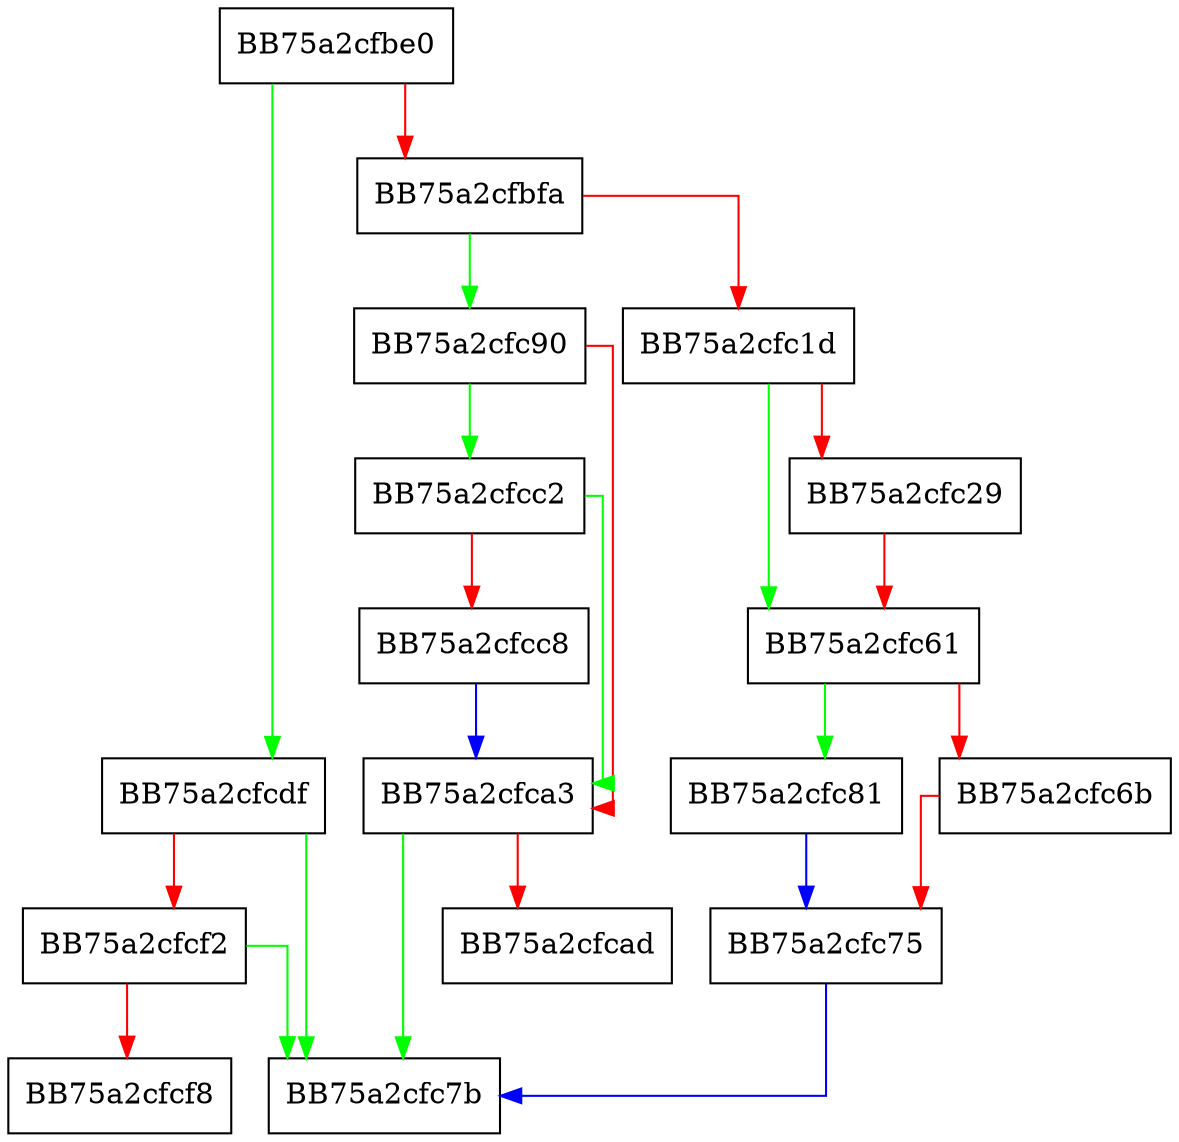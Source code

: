 digraph ParseCertificateData {
  node [shape="box"];
  graph [splines=ortho];
  BB75a2cfbe0 -> BB75a2cfcdf [color="green"];
  BB75a2cfbe0 -> BB75a2cfbfa [color="red"];
  BB75a2cfbfa -> BB75a2cfc90 [color="green"];
  BB75a2cfbfa -> BB75a2cfc1d [color="red"];
  BB75a2cfc1d -> BB75a2cfc61 [color="green"];
  BB75a2cfc1d -> BB75a2cfc29 [color="red"];
  BB75a2cfc29 -> BB75a2cfc61 [color="red"];
  BB75a2cfc61 -> BB75a2cfc81 [color="green"];
  BB75a2cfc61 -> BB75a2cfc6b [color="red"];
  BB75a2cfc6b -> BB75a2cfc75 [color="red"];
  BB75a2cfc75 -> BB75a2cfc7b [color="blue"];
  BB75a2cfc81 -> BB75a2cfc75 [color="blue"];
  BB75a2cfc90 -> BB75a2cfcc2 [color="green"];
  BB75a2cfc90 -> BB75a2cfca3 [color="red"];
  BB75a2cfca3 -> BB75a2cfc7b [color="green"];
  BB75a2cfca3 -> BB75a2cfcad [color="red"];
  BB75a2cfcc2 -> BB75a2cfca3 [color="green"];
  BB75a2cfcc2 -> BB75a2cfcc8 [color="red"];
  BB75a2cfcc8 -> BB75a2cfca3 [color="blue"];
  BB75a2cfcdf -> BB75a2cfc7b [color="green"];
  BB75a2cfcdf -> BB75a2cfcf2 [color="red"];
  BB75a2cfcf2 -> BB75a2cfc7b [color="green"];
  BB75a2cfcf2 -> BB75a2cfcf8 [color="red"];
}